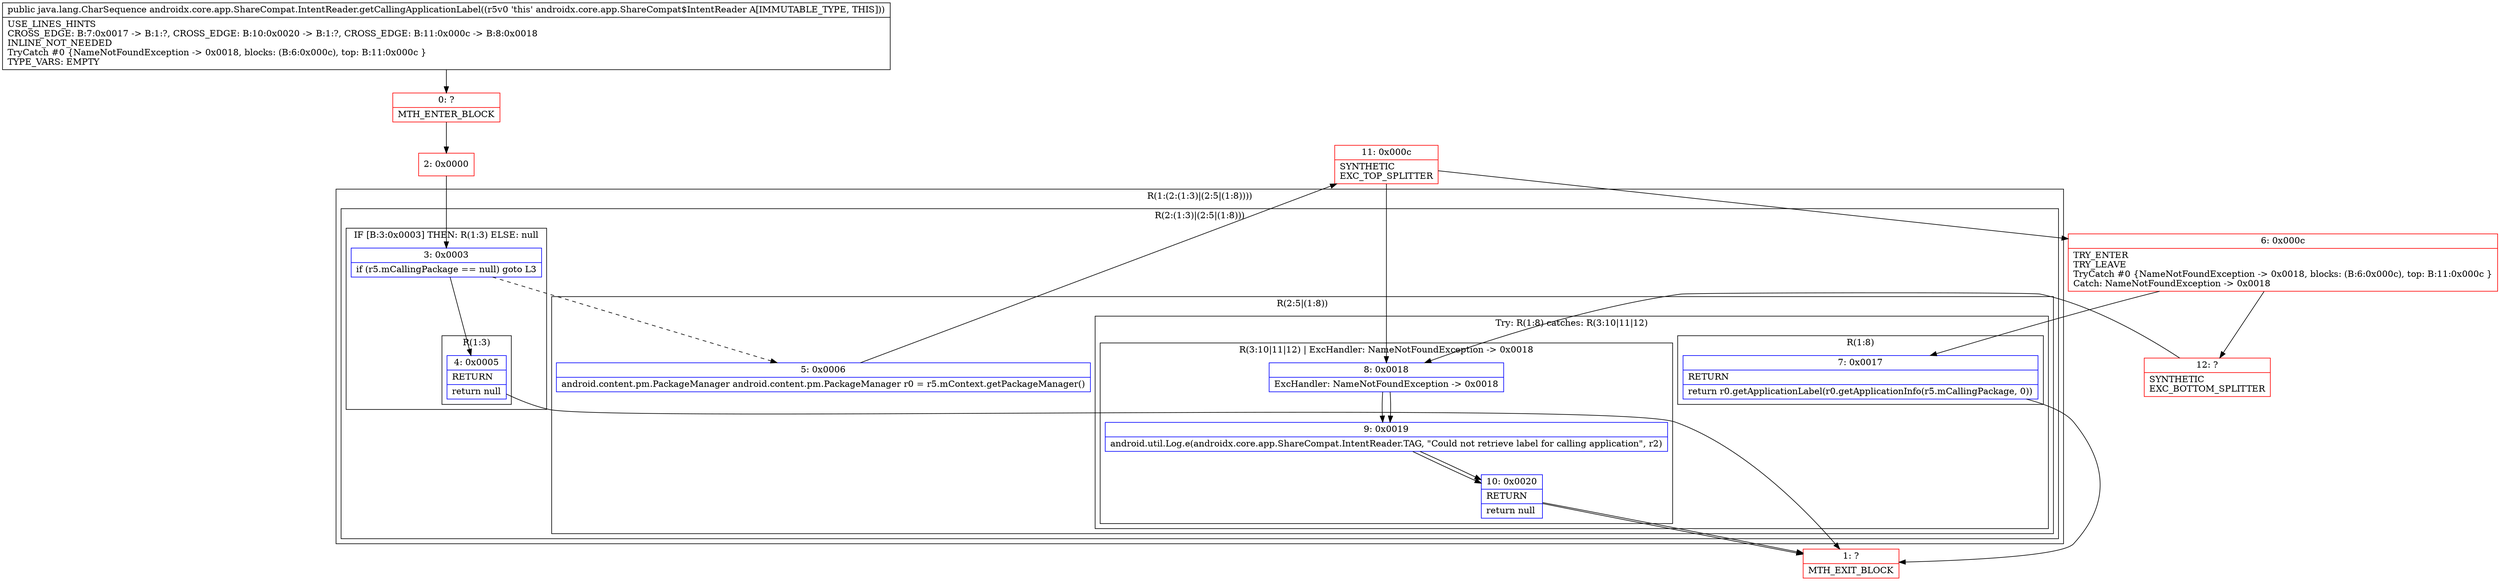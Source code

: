 digraph "CFG forandroidx.core.app.ShareCompat.IntentReader.getCallingApplicationLabel()Ljava\/lang\/CharSequence;" {
subgraph cluster_Region_1426582770 {
label = "R(1:(2:(1:3)|(2:5|(1:8))))";
node [shape=record,color=blue];
subgraph cluster_Region_836017690 {
label = "R(2:(1:3)|(2:5|(1:8)))";
node [shape=record,color=blue];
subgraph cluster_IfRegion_2075624526 {
label = "IF [B:3:0x0003] THEN: R(1:3) ELSE: null";
node [shape=record,color=blue];
Node_3 [shape=record,label="{3\:\ 0x0003|if (r5.mCallingPackage == null) goto L3\l}"];
subgraph cluster_Region_1159121800 {
label = "R(1:3)";
node [shape=record,color=blue];
Node_4 [shape=record,label="{4\:\ 0x0005|RETURN\l|return null\l}"];
}
}
subgraph cluster_Region_1598468413 {
label = "R(2:5|(1:8))";
node [shape=record,color=blue];
Node_5 [shape=record,label="{5\:\ 0x0006|android.content.pm.PackageManager android.content.pm.PackageManager r0 = r5.mContext.getPackageManager()\l}"];
subgraph cluster_TryCatchRegion_790421412 {
label = "Try: R(1:8) catches: R(3:10|11|12)";
node [shape=record,color=blue];
subgraph cluster_Region_707364493 {
label = "R(1:8)";
node [shape=record,color=blue];
Node_7 [shape=record,label="{7\:\ 0x0017|RETURN\l|return r0.getApplicationLabel(r0.getApplicationInfo(r5.mCallingPackage, 0))\l}"];
}
subgraph cluster_Region_976072723 {
label = "R(3:10|11|12) | ExcHandler: NameNotFoundException \-\> 0x0018\l";
node [shape=record,color=blue];
Node_8 [shape=record,label="{8\:\ 0x0018|ExcHandler: NameNotFoundException \-\> 0x0018\l}"];
Node_9 [shape=record,label="{9\:\ 0x0019|android.util.Log.e(androidx.core.app.ShareCompat.IntentReader.TAG, \"Could not retrieve label for calling application\", r2)\l}"];
Node_10 [shape=record,label="{10\:\ 0x0020|RETURN\l|return null\l}"];
}
}
}
}
}
subgraph cluster_Region_976072723 {
label = "R(3:10|11|12) | ExcHandler: NameNotFoundException \-\> 0x0018\l";
node [shape=record,color=blue];
Node_8 [shape=record,label="{8\:\ 0x0018|ExcHandler: NameNotFoundException \-\> 0x0018\l}"];
Node_9 [shape=record,label="{9\:\ 0x0019|android.util.Log.e(androidx.core.app.ShareCompat.IntentReader.TAG, \"Could not retrieve label for calling application\", r2)\l}"];
Node_10 [shape=record,label="{10\:\ 0x0020|RETURN\l|return null\l}"];
}
Node_0 [shape=record,color=red,label="{0\:\ ?|MTH_ENTER_BLOCK\l}"];
Node_2 [shape=record,color=red,label="{2\:\ 0x0000}"];
Node_1 [shape=record,color=red,label="{1\:\ ?|MTH_EXIT_BLOCK\l}"];
Node_11 [shape=record,color=red,label="{11\:\ 0x000c|SYNTHETIC\lEXC_TOP_SPLITTER\l}"];
Node_6 [shape=record,color=red,label="{6\:\ 0x000c|TRY_ENTER\lTRY_LEAVE\lTryCatch #0 \{NameNotFoundException \-\> 0x0018, blocks: (B:6:0x000c), top: B:11:0x000c \}\lCatch: NameNotFoundException \-\> 0x0018\l}"];
Node_12 [shape=record,color=red,label="{12\:\ ?|SYNTHETIC\lEXC_BOTTOM_SPLITTER\l}"];
MethodNode[shape=record,label="{public java.lang.CharSequence androidx.core.app.ShareCompat.IntentReader.getCallingApplicationLabel((r5v0 'this' androidx.core.app.ShareCompat$IntentReader A[IMMUTABLE_TYPE, THIS]))  | USE_LINES_HINTS\lCROSS_EDGE: B:7:0x0017 \-\> B:1:?, CROSS_EDGE: B:10:0x0020 \-\> B:1:?, CROSS_EDGE: B:11:0x000c \-\> B:8:0x0018\lINLINE_NOT_NEEDED\lTryCatch #0 \{NameNotFoundException \-\> 0x0018, blocks: (B:6:0x000c), top: B:11:0x000c \}\lTYPE_VARS: EMPTY\l}"];
MethodNode -> Node_0;Node_3 -> Node_4;
Node_3 -> Node_5[style=dashed];
Node_4 -> Node_1;
Node_5 -> Node_11;
Node_7 -> Node_1;
Node_8 -> Node_9;
Node_9 -> Node_10;
Node_10 -> Node_1;
Node_8 -> Node_9;
Node_9 -> Node_10;
Node_10 -> Node_1;
Node_0 -> Node_2;
Node_2 -> Node_3;
Node_11 -> Node_6;
Node_11 -> Node_8;
Node_6 -> Node_7;
Node_6 -> Node_12;
Node_12 -> Node_8;
}

